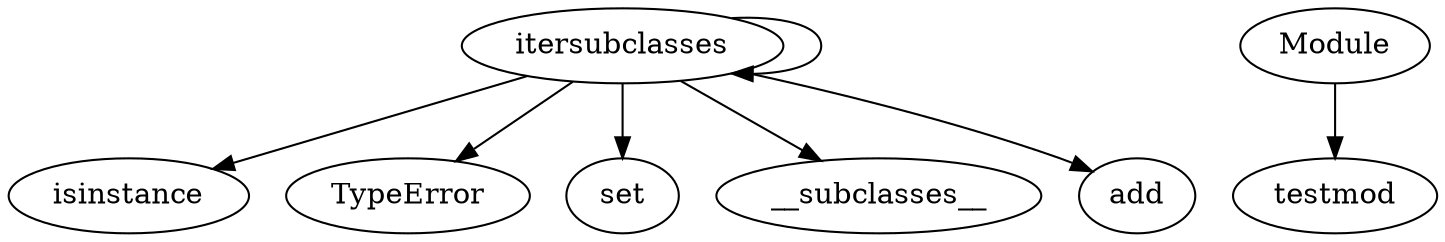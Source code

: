 digraph  {
itersubclasses;
isinstance;
TypeError;
set;
__subclasses__;
add;
Module;
testmod;
itersubclasses -> isinstance;
itersubclasses -> TypeError;
itersubclasses -> set;
itersubclasses -> __subclasses__;
itersubclasses -> add;
itersubclasses -> itersubclasses;
Module -> testmod;
}
